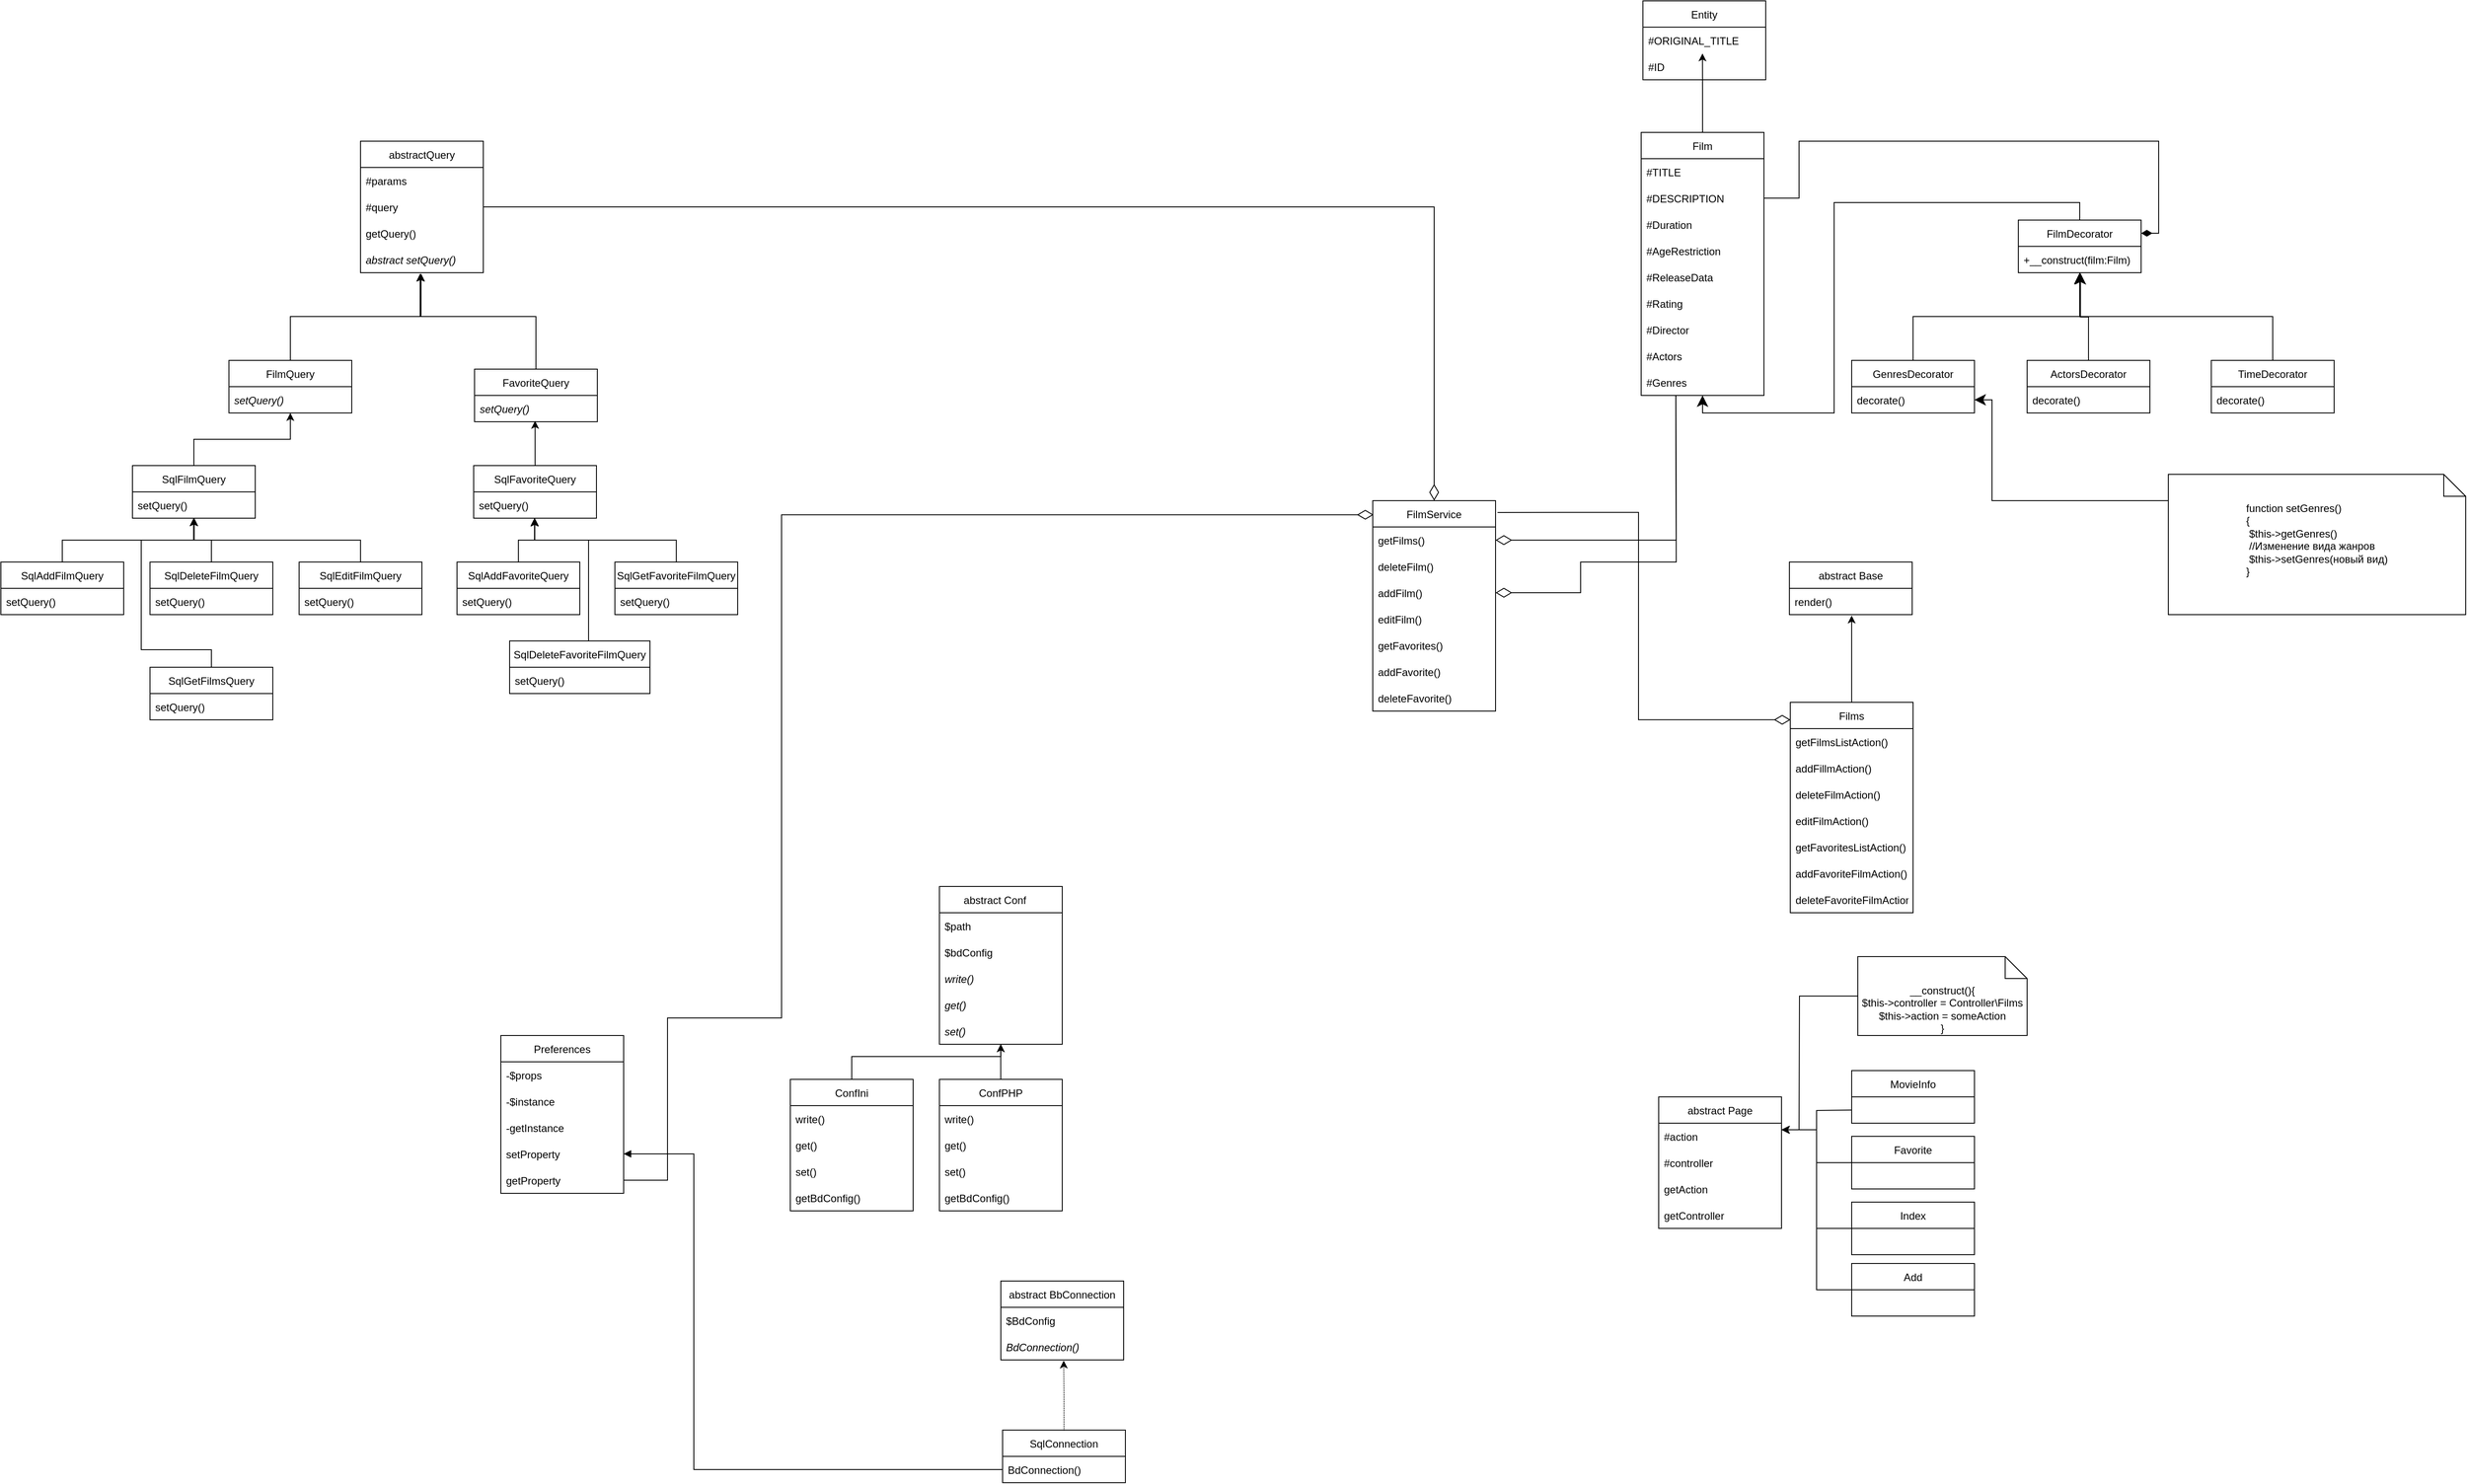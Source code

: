 <mxfile version="16.2.7" type="github">
  <diagram id="x-eCoYUIMHcj22K13xYS" name="Page-1">
    <mxGraphModel dx="3325" dy="2113" grid="1" gridSize="10" guides="1" tooltips="1" connect="1" arrows="1" fold="1" page="1" pageScale="1" pageWidth="827" pageHeight="1169" math="0" shadow="0">
      <root>
        <mxCell id="0" />
        <mxCell id="1" parent="0" />
        <mxCell id="dRqIgvYT9q5o6ogkmGFB-2" value="abstract Conf    " style="swimlane;fontStyle=0;childLayout=stackLayout;horizontal=1;startSize=30;horizontalStack=0;resizeParent=1;resizeParentMax=0;resizeLast=0;collapsible=1;marginBottom=0;" parent="1" vertex="1">
          <mxGeometry x="-220" y="30" width="140" height="180" as="geometry" />
        </mxCell>
        <mxCell id="dRqIgvYT9q5o6ogkmGFB-3" value="$path" style="text;strokeColor=none;fillColor=none;align=left;verticalAlign=middle;spacingLeft=4;spacingRight=4;overflow=hidden;points=[[0,0.5],[1,0.5]];portConstraint=eastwest;rotatable=0;" parent="dRqIgvYT9q5o6ogkmGFB-2" vertex="1">
          <mxGeometry y="30" width="140" height="30" as="geometry" />
        </mxCell>
        <mxCell id="dRqIgvYT9q5o6ogkmGFB-90" value="$bdConfig" style="text;strokeColor=none;fillColor=none;align=left;verticalAlign=middle;spacingLeft=4;spacingRight=4;overflow=hidden;points=[[0,0.5],[1,0.5]];portConstraint=eastwest;rotatable=0;" parent="dRqIgvYT9q5o6ogkmGFB-2" vertex="1">
          <mxGeometry y="60" width="140" height="30" as="geometry" />
        </mxCell>
        <mxCell id="dRqIgvYT9q5o6ogkmGFB-80" value="write()" style="text;strokeColor=none;fillColor=none;align=left;verticalAlign=middle;spacingLeft=4;spacingRight=4;overflow=hidden;points=[[0,0.5],[1,0.5]];portConstraint=eastwest;rotatable=0;fontStyle=2" parent="dRqIgvYT9q5o6ogkmGFB-2" vertex="1">
          <mxGeometry y="90" width="140" height="30" as="geometry" />
        </mxCell>
        <mxCell id="dRqIgvYT9q5o6ogkmGFB-4" value="get()" style="text;strokeColor=none;fillColor=none;align=left;verticalAlign=middle;spacingLeft=4;spacingRight=4;overflow=hidden;points=[[0,0.5],[1,0.5]];portConstraint=eastwest;rotatable=0;fontStyle=2" parent="dRqIgvYT9q5o6ogkmGFB-2" vertex="1">
          <mxGeometry y="120" width="140" height="30" as="geometry" />
        </mxCell>
        <mxCell id="dRqIgvYT9q5o6ogkmGFB-5" value="set()" style="text;strokeColor=none;fillColor=none;align=left;verticalAlign=middle;spacingLeft=4;spacingRight=4;overflow=hidden;points=[[0,0.5],[1,0.5]];portConstraint=eastwest;rotatable=0;fontStyle=2" parent="dRqIgvYT9q5o6ogkmGFB-2" vertex="1">
          <mxGeometry y="150" width="140" height="30" as="geometry" />
        </mxCell>
        <mxCell id="dRqIgvYT9q5o6ogkmGFB-16" style="edgeStyle=orthogonalEdgeStyle;rounded=0;orthogonalLoop=1;jettySize=auto;html=1;entryX=0.5;entryY=0.999;entryDx=0;entryDy=0;entryPerimeter=0;" parent="1" target="dRqIgvYT9q5o6ogkmGFB-5" edge="1">
          <mxGeometry relative="1" as="geometry">
            <mxPoint x="-320" y="253" as="sourcePoint" />
            <mxPoint x="-151.96" y="204" as="targetPoint" />
            <Array as="points">
              <mxPoint x="-320" y="224" />
              <mxPoint x="-150" y="224" />
            </Array>
          </mxGeometry>
        </mxCell>
        <mxCell id="dRqIgvYT9q5o6ogkmGFB-12" value="ConfIni" style="swimlane;fontStyle=0;childLayout=stackLayout;horizontal=1;startSize=30;horizontalStack=0;resizeParent=1;resizeParentMax=0;resizeLast=0;collapsible=1;marginBottom=0;" parent="1" vertex="1">
          <mxGeometry x="-390" y="250" width="140" height="150" as="geometry" />
        </mxCell>
        <mxCell id="dRqIgvYT9q5o6ogkmGFB-13" value="write()" style="text;strokeColor=none;fillColor=none;align=left;verticalAlign=middle;spacingLeft=4;spacingRight=4;overflow=hidden;points=[[0,0.5],[1,0.5]];portConstraint=eastwest;rotatable=0;" parent="dRqIgvYT9q5o6ogkmGFB-12" vertex="1">
          <mxGeometry y="30" width="140" height="30" as="geometry" />
        </mxCell>
        <mxCell id="dRqIgvYT9q5o6ogkmGFB-14" value="get() " style="text;strokeColor=none;fillColor=none;align=left;verticalAlign=middle;spacingLeft=4;spacingRight=4;overflow=hidden;points=[[0,0.5],[1,0.5]];portConstraint=eastwest;rotatable=0;" parent="dRqIgvYT9q5o6ogkmGFB-12" vertex="1">
          <mxGeometry y="60" width="140" height="30" as="geometry" />
        </mxCell>
        <mxCell id="dRqIgvYT9q5o6ogkmGFB-15" value="set()" style="text;strokeColor=none;fillColor=none;align=left;verticalAlign=middle;spacingLeft=4;spacingRight=4;overflow=hidden;points=[[0,0.5],[1,0.5]];portConstraint=eastwest;rotatable=0;" parent="dRqIgvYT9q5o6ogkmGFB-12" vertex="1">
          <mxGeometry y="90" width="140" height="30" as="geometry" />
        </mxCell>
        <mxCell id="dRqIgvYT9q5o6ogkmGFB-89" value="getBdConfig()" style="text;strokeColor=none;fillColor=none;align=left;verticalAlign=middle;spacingLeft=4;spacingRight=4;overflow=hidden;points=[[0,0.5],[1,0.5]];portConstraint=eastwest;rotatable=0;" parent="dRqIgvYT9q5o6ogkmGFB-12" vertex="1">
          <mxGeometry y="120" width="140" height="30" as="geometry" />
        </mxCell>
        <mxCell id="dRqIgvYT9q5o6ogkmGFB-70" style="edgeStyle=orthogonalEdgeStyle;rounded=0;orthogonalLoop=1;jettySize=auto;html=1;entryX=0.499;entryY=0.995;entryDx=0;entryDy=0;entryPerimeter=0;" parent="1" edge="1" target="dRqIgvYT9q5o6ogkmGFB-5">
          <mxGeometry relative="1" as="geometry">
            <mxPoint x="-152" y="250" as="sourcePoint" />
            <mxPoint x="-152.98" y="200.99" as="targetPoint" />
            <Array as="points">
              <mxPoint x="-150" y="250" />
            </Array>
          </mxGeometry>
        </mxCell>
        <mxCell id="dRqIgvYT9q5o6ogkmGFB-64" value="ConfPHP" style="swimlane;fontStyle=0;childLayout=stackLayout;horizontal=1;startSize=30;horizontalStack=0;resizeParent=1;resizeParentMax=0;resizeLast=0;collapsible=1;marginBottom=0;" parent="1" vertex="1">
          <mxGeometry x="-220" y="250" width="140" height="150" as="geometry" />
        </mxCell>
        <mxCell id="dRqIgvYT9q5o6ogkmGFB-65" value="write()" style="text;strokeColor=none;fillColor=none;align=left;verticalAlign=middle;spacingLeft=4;spacingRight=4;overflow=hidden;points=[[0,0.5],[1,0.5]];portConstraint=eastwest;rotatable=0;" parent="dRqIgvYT9q5o6ogkmGFB-64" vertex="1">
          <mxGeometry y="30" width="140" height="30" as="geometry" />
        </mxCell>
        <mxCell id="dRqIgvYT9q5o6ogkmGFB-66" value="get() " style="text;strokeColor=none;fillColor=none;align=left;verticalAlign=middle;spacingLeft=4;spacingRight=4;overflow=hidden;points=[[0,0.5],[1,0.5]];portConstraint=eastwest;rotatable=0;" parent="dRqIgvYT9q5o6ogkmGFB-64" vertex="1">
          <mxGeometry y="60" width="140" height="30" as="geometry" />
        </mxCell>
        <mxCell id="dRqIgvYT9q5o6ogkmGFB-67" value="set()" style="text;strokeColor=none;fillColor=none;align=left;verticalAlign=middle;spacingLeft=4;spacingRight=4;overflow=hidden;points=[[0,0.5],[1,0.5]];portConstraint=eastwest;rotatable=0;" parent="dRqIgvYT9q5o6ogkmGFB-64" vertex="1">
          <mxGeometry y="90" width="140" height="30" as="geometry" />
        </mxCell>
        <mxCell id="dRqIgvYT9q5o6ogkmGFB-88" value="getBdConfig()" style="text;strokeColor=none;fillColor=none;align=left;verticalAlign=middle;spacingLeft=4;spacingRight=4;overflow=hidden;points=[[0,0.5],[1,0.5]];portConstraint=eastwest;rotatable=0;" parent="dRqIgvYT9q5o6ogkmGFB-64" vertex="1">
          <mxGeometry y="120" width="140" height="30" as="geometry" />
        </mxCell>
        <mxCell id="dRqIgvYT9q5o6ogkmGFB-91" value="abstract BbConnection" style="swimlane;fontStyle=0;childLayout=stackLayout;horizontal=1;startSize=30;horizontalStack=0;resizeParent=1;resizeParentMax=0;resizeLast=0;collapsible=1;marginBottom=0;" parent="1" vertex="1">
          <mxGeometry x="-150" y="480" width="140" height="90" as="geometry" />
        </mxCell>
        <mxCell id="dRqIgvYT9q5o6ogkmGFB-92" value="$BdConfig" style="text;strokeColor=none;fillColor=none;align=left;verticalAlign=middle;spacingLeft=4;spacingRight=4;overflow=hidden;points=[[0,0.5],[1,0.5]];portConstraint=eastwest;rotatable=0;" parent="dRqIgvYT9q5o6ogkmGFB-91" vertex="1">
          <mxGeometry y="30" width="140" height="30" as="geometry" />
        </mxCell>
        <mxCell id="dRqIgvYT9q5o6ogkmGFB-93" value="BdConnection()" style="text;strokeColor=none;fillColor=none;align=left;verticalAlign=middle;spacingLeft=4;spacingRight=4;overflow=hidden;points=[[0,0.5],[1,0.5]];portConstraint=eastwest;rotatable=0;fontStyle=2" parent="dRqIgvYT9q5o6ogkmGFB-91" vertex="1">
          <mxGeometry y="60" width="140" height="30" as="geometry" />
        </mxCell>
        <mxCell id="dRqIgvYT9q5o6ogkmGFB-101" style="edgeStyle=orthogonalEdgeStyle;rounded=0;orthogonalLoop=1;jettySize=auto;html=1;entryX=0.512;entryY=1.024;entryDx=0;entryDy=0;entryPerimeter=0;dashed=1;dashPattern=1 1;" parent="1" source="dRqIgvYT9q5o6ogkmGFB-96" target="dRqIgvYT9q5o6ogkmGFB-93" edge="1">
          <mxGeometry relative="1" as="geometry" />
        </mxCell>
        <mxCell id="dRqIgvYT9q5o6ogkmGFB-96" value="SqlConnection" style="swimlane;fontStyle=0;childLayout=stackLayout;horizontal=1;startSize=30;horizontalStack=0;resizeParent=1;resizeParentMax=0;resizeLast=0;collapsible=1;marginBottom=0;" parent="1" vertex="1">
          <mxGeometry x="-148" y="650" width="140" height="60" as="geometry" />
        </mxCell>
        <mxCell id="dRqIgvYT9q5o6ogkmGFB-98" value="BdConnection()" style="text;strokeColor=none;fillColor=none;align=left;verticalAlign=middle;spacingLeft=4;spacingRight=4;overflow=hidden;points=[[0,0.5],[1,0.5]];portConstraint=eastwest;rotatable=0;fontStyle=0" parent="dRqIgvYT9q5o6ogkmGFB-96" vertex="1">
          <mxGeometry y="30" width="140" height="30" as="geometry" />
        </mxCell>
        <mxCell id="TvkVTVuoh55vLjsFHBJw-1" value="Preferences" style="swimlane;fontStyle=0;childLayout=stackLayout;horizontal=1;startSize=30;horizontalStack=0;resizeParent=1;resizeParentMax=0;resizeLast=0;collapsible=1;marginBottom=0;" parent="1" vertex="1">
          <mxGeometry x="-720" y="200" width="140" height="180" as="geometry" />
        </mxCell>
        <mxCell id="TvkVTVuoh55vLjsFHBJw-3" value="-$props" style="text;strokeColor=none;fillColor=none;align=left;verticalAlign=middle;spacingLeft=4;spacingRight=4;overflow=hidden;points=[[0,0.5],[1,0.5]];portConstraint=eastwest;rotatable=0;" parent="TvkVTVuoh55vLjsFHBJw-1" vertex="1">
          <mxGeometry y="30" width="140" height="30" as="geometry" />
        </mxCell>
        <mxCell id="TvkVTVuoh55vLjsFHBJw-2" value="-$instance" style="text;strokeColor=none;fillColor=none;align=left;verticalAlign=middle;spacingLeft=4;spacingRight=4;overflow=hidden;points=[[0,0.5],[1,0.5]];portConstraint=eastwest;rotatable=0;" parent="TvkVTVuoh55vLjsFHBJw-1" vertex="1">
          <mxGeometry y="60" width="140" height="30" as="geometry" />
        </mxCell>
        <mxCell id="TvkVTVuoh55vLjsFHBJw-4" value="-getInstance" style="text;strokeColor=none;fillColor=none;align=left;verticalAlign=middle;spacingLeft=4;spacingRight=4;overflow=hidden;points=[[0,0.5],[1,0.5]];portConstraint=eastwest;rotatable=0;" parent="TvkVTVuoh55vLjsFHBJw-1" vertex="1">
          <mxGeometry y="90" width="140" height="30" as="geometry" />
        </mxCell>
        <mxCell id="TvkVTVuoh55vLjsFHBJw-5" value="setProperty" style="text;strokeColor=none;fillColor=none;align=left;verticalAlign=middle;spacingLeft=4;spacingRight=4;overflow=hidden;points=[[0,0.5],[1,0.5]];portConstraint=eastwest;rotatable=0;" parent="TvkVTVuoh55vLjsFHBJw-1" vertex="1">
          <mxGeometry y="120" width="140" height="30" as="geometry" />
        </mxCell>
        <mxCell id="TvkVTVuoh55vLjsFHBJw-6" value="getProperty" style="text;strokeColor=none;fillColor=none;align=left;verticalAlign=middle;spacingLeft=4;spacingRight=4;overflow=hidden;points=[[0,0.5],[1,0.5]];portConstraint=eastwest;rotatable=0;" parent="TvkVTVuoh55vLjsFHBJw-1" vertex="1">
          <mxGeometry y="150" width="140" height="30" as="geometry" />
        </mxCell>
        <mxCell id="TvkVTVuoh55vLjsFHBJw-26" value="abstract Page" style="swimlane;fontStyle=0;childLayout=stackLayout;horizontal=1;startSize=30;horizontalStack=0;resizeParent=1;resizeParentMax=0;resizeLast=0;collapsible=1;marginBottom=0;html=0;" parent="1" vertex="1">
          <mxGeometry x="600" y="270" width="140" height="150" as="geometry" />
        </mxCell>
        <mxCell id="TvkVTVuoh55vLjsFHBJw-57" value="#action" style="text;strokeColor=none;fillColor=none;align=left;verticalAlign=middle;spacingLeft=4;spacingRight=4;overflow=hidden;points=[[0,0.5],[1,0.5]];portConstraint=eastwest;rotatable=0;html=0;" parent="TvkVTVuoh55vLjsFHBJw-26" vertex="1">
          <mxGeometry y="30" width="140" height="30" as="geometry" />
        </mxCell>
        <mxCell id="TvkVTVuoh55vLjsFHBJw-56" value="#controller" style="text;strokeColor=none;fillColor=none;align=left;verticalAlign=middle;spacingLeft=4;spacingRight=4;overflow=hidden;points=[[0,0.5],[1,0.5]];portConstraint=eastwest;rotatable=0;html=0;" parent="TvkVTVuoh55vLjsFHBJw-26" vertex="1">
          <mxGeometry y="60" width="140" height="30" as="geometry" />
        </mxCell>
        <mxCell id="TvkVTVuoh55vLjsFHBJw-33" value="getAction" style="text;strokeColor=none;fillColor=none;align=left;verticalAlign=middle;spacingLeft=4;spacingRight=4;overflow=hidden;points=[[0,0.5],[1,0.5]];portConstraint=eastwest;rotatable=0;html=0;" parent="TvkVTVuoh55vLjsFHBJw-26" vertex="1">
          <mxGeometry y="90" width="140" height="30" as="geometry" />
        </mxCell>
        <mxCell id="TvkVTVuoh55vLjsFHBJw-62" value="getController" style="text;strokeColor=none;fillColor=none;align=left;verticalAlign=middle;spacingLeft=4;spacingRight=4;overflow=hidden;points=[[0,0.5],[1,0.5]];portConstraint=eastwest;rotatable=0;html=0;" parent="TvkVTVuoh55vLjsFHBJw-26" vertex="1">
          <mxGeometry y="120" width="140" height="30" as="geometry" />
        </mxCell>
        <mxCell id="TvkVTVuoh55vLjsFHBJw-34" value="MovieInfo" style="swimlane;fontStyle=0;childLayout=stackLayout;horizontal=1;startSize=30;horizontalStack=0;resizeParent=1;resizeParentMax=0;resizeLast=0;collapsible=1;marginBottom=0;html=0;" parent="1" vertex="1">
          <mxGeometry x="820" y="240" width="140" height="60" as="geometry" />
        </mxCell>
        <mxCell id="TvkVTVuoh55vLjsFHBJw-59" style="edgeStyle=orthogonalEdgeStyle;rounded=0;orthogonalLoop=1;jettySize=auto;html=1;entryX=1.004;entryY=0.251;entryDx=0;entryDy=0;entryPerimeter=0;" parent="1" source="TvkVTVuoh55vLjsFHBJw-39" target="TvkVTVuoh55vLjsFHBJw-57" edge="1">
          <mxGeometry relative="1" as="geometry">
            <mxPoint x="740" y="345" as="targetPoint" />
          </mxGeometry>
        </mxCell>
        <mxCell id="TvkVTVuoh55vLjsFHBJw-39" value="Favorite" style="swimlane;fontStyle=0;childLayout=stackLayout;horizontal=1;startSize=30;horizontalStack=0;resizeParent=1;resizeParentMax=0;resizeLast=0;collapsible=1;marginBottom=0;html=0;" parent="1" vertex="1">
          <mxGeometry x="820" y="315" width="140" height="60" as="geometry" />
        </mxCell>
        <mxCell id="TvkVTVuoh55vLjsFHBJw-60" style="edgeStyle=orthogonalEdgeStyle;rounded=0;orthogonalLoop=1;jettySize=auto;html=1;entryX=1;entryY=0.25;entryDx=0;entryDy=0;" parent="1" source="TvkVTVuoh55vLjsFHBJw-43" target="TvkVTVuoh55vLjsFHBJw-26" edge="1">
          <mxGeometry relative="1" as="geometry" />
        </mxCell>
        <mxCell id="TvkVTVuoh55vLjsFHBJw-43" value="Index" style="swimlane;fontStyle=0;childLayout=stackLayout;horizontal=1;startSize=30;horizontalStack=0;resizeParent=1;resizeParentMax=0;resizeLast=0;collapsible=1;marginBottom=0;html=0;" parent="1" vertex="1">
          <mxGeometry x="820" y="390" width="140" height="60" as="geometry" />
        </mxCell>
        <mxCell id="TvkVTVuoh55vLjsFHBJw-61" style="edgeStyle=orthogonalEdgeStyle;rounded=0;orthogonalLoop=1;jettySize=auto;html=1;entryX=1;entryY=0.25;entryDx=0;entryDy=0;" parent="1" source="TvkVTVuoh55vLjsFHBJw-47" target="TvkVTVuoh55vLjsFHBJw-26" edge="1">
          <mxGeometry relative="1" as="geometry" />
        </mxCell>
        <mxCell id="TvkVTVuoh55vLjsFHBJw-47" value="Add" style="swimlane;fontStyle=0;childLayout=stackLayout;horizontal=1;startSize=30;horizontalStack=0;resizeParent=1;resizeParentMax=0;resizeLast=0;collapsible=1;marginBottom=0;html=0;" parent="1" vertex="1">
          <mxGeometry x="820" y="460" width="140" height="60" as="geometry" />
        </mxCell>
        <mxCell id="TvkVTVuoh55vLjsFHBJw-58" style="edgeStyle=orthogonalEdgeStyle;rounded=0;orthogonalLoop=1;jettySize=auto;html=1;entryX=1;entryY=0.25;entryDx=0;entryDy=0;" parent="1" target="TvkVTVuoh55vLjsFHBJw-26" edge="1">
          <mxGeometry relative="1" as="geometry">
            <mxPoint x="820" y="285" as="sourcePoint" />
          </mxGeometry>
        </mxCell>
        <mxCell id="TvkVTVuoh55vLjsFHBJw-69" style="edgeStyle=orthogonalEdgeStyle;rounded=0;orthogonalLoop=1;jettySize=auto;html=1;endArrow=none;endFill=0;startSize=6;endSize=6;strokeWidth=1;" parent="1" source="TvkVTVuoh55vLjsFHBJw-68" edge="1">
          <mxGeometry relative="1" as="geometry">
            <mxPoint x="760" y="307" as="targetPoint" />
          </mxGeometry>
        </mxCell>
        <mxCell id="TvkVTVuoh55vLjsFHBJw-68" value="&lt;span style=&quot;text-align: left&quot;&gt;__construct(){&lt;/span&gt;&lt;br style=&quot;padding: 0px ; margin: 0px ; text-align: left&quot;&gt;&lt;span style=&quot;text-align: left&quot;&gt;$this-&amp;gt;controller =&amp;nbsp;Controller\\Films&lt;/span&gt;&lt;br style=&quot;padding: 0px ; margin: 0px ; text-align: left&quot;&gt;&lt;span style=&quot;text-align: left&quot;&gt;$&lt;/span&gt;&lt;span style=&quot;text-align: left&quot;&gt;this-&amp;gt;&lt;/span&gt;&lt;span style=&quot;text-align: left&quot;&gt;action = someAction&lt;/span&gt;&lt;br style=&quot;padding: 0px ; margin: 0px ; text-align: left&quot;&gt;&lt;span style=&quot;text-align: left&quot;&gt;}&lt;/span&gt;" style="shape=note2;boundedLbl=1;whiteSpace=wrap;html=1;size=25;verticalAlign=top;align=center;" parent="1" vertex="1">
          <mxGeometry x="827" y="110" width="193" height="90" as="geometry" />
        </mxCell>
        <mxCell id="TvkVTVuoh55vLjsFHBJw-98" style="edgeStyle=orthogonalEdgeStyle;rounded=0;orthogonalLoop=1;jettySize=auto;html=1;entryX=0.507;entryY=1.033;entryDx=0;entryDy=0;entryPerimeter=0;endArrow=classic;endFill=1;startSize=6;endSize=6;strokeWidth=1;" parent="1" source="TvkVTVuoh55vLjsFHBJw-83" target="TvkVTVuoh55vLjsFHBJw-94" edge="1">
          <mxGeometry relative="1" as="geometry" />
        </mxCell>
        <mxCell id="TvkVTVuoh55vLjsFHBJw-83" value="Films" style="swimlane;fontStyle=0;childLayout=stackLayout;horizontal=1;startSize=30;horizontalStack=0;resizeParent=1;resizeParentMax=0;resizeLast=0;collapsible=1;marginBottom=0;html=0;" parent="1" vertex="1">
          <mxGeometry x="750" y="-180" width="140" height="240" as="geometry" />
        </mxCell>
        <mxCell id="TvkVTVuoh55vLjsFHBJw-84" value="getFilmsListAction()" style="text;strokeColor=none;fillColor=none;align=left;verticalAlign=middle;spacingLeft=4;spacingRight=4;overflow=hidden;points=[[0,0.5],[1,0.5]];portConstraint=eastwest;rotatable=0;html=0;" parent="TvkVTVuoh55vLjsFHBJw-83" vertex="1">
          <mxGeometry y="30" width="140" height="30" as="geometry" />
        </mxCell>
        <mxCell id="TvkVTVuoh55vLjsFHBJw-85" value="addFillmAction()" style="text;strokeColor=none;fillColor=none;align=left;verticalAlign=middle;spacingLeft=4;spacingRight=4;overflow=hidden;points=[[0,0.5],[1,0.5]];portConstraint=eastwest;rotatable=0;html=0;" parent="TvkVTVuoh55vLjsFHBJw-83" vertex="1">
          <mxGeometry y="60" width="140" height="30" as="geometry" />
        </mxCell>
        <mxCell id="TvkVTVuoh55vLjsFHBJw-91" value="deleteFilmAction()" style="text;strokeColor=none;fillColor=none;align=left;verticalAlign=middle;spacingLeft=4;spacingRight=4;overflow=hidden;points=[[0,0.5],[1,0.5]];portConstraint=eastwest;rotatable=0;html=0;" parent="TvkVTVuoh55vLjsFHBJw-83" vertex="1">
          <mxGeometry y="90" width="140" height="30" as="geometry" />
        </mxCell>
        <mxCell id="TvkVTVuoh55vLjsFHBJw-92" value="editFilmAction()" style="text;strokeColor=none;fillColor=none;align=left;verticalAlign=middle;spacingLeft=4;spacingRight=4;overflow=hidden;points=[[0,0.5],[1,0.5]];portConstraint=eastwest;rotatable=0;html=0;" parent="TvkVTVuoh55vLjsFHBJw-83" vertex="1">
          <mxGeometry y="120" width="140" height="30" as="geometry" />
        </mxCell>
        <mxCell id="TvkVTVuoh55vLjsFHBJw-89" value="getFavoritesListAction()" style="text;strokeColor=none;fillColor=none;align=left;verticalAlign=middle;spacingLeft=4;spacingRight=4;overflow=hidden;points=[[0,0.5],[1,0.5]];portConstraint=eastwest;rotatable=0;html=0;" parent="TvkVTVuoh55vLjsFHBJw-83" vertex="1">
          <mxGeometry y="150" width="140" height="30" as="geometry" />
        </mxCell>
        <mxCell id="TvkVTVuoh55vLjsFHBJw-88" value="addFavoriteFilmAction()" style="text;strokeColor=none;fillColor=none;align=left;verticalAlign=middle;spacingLeft=4;spacingRight=4;overflow=hidden;points=[[0,0.5],[1,0.5]];portConstraint=eastwest;rotatable=0;html=0;" parent="TvkVTVuoh55vLjsFHBJw-83" vertex="1">
          <mxGeometry y="180" width="140" height="30" as="geometry" />
        </mxCell>
        <mxCell id="TvkVTVuoh55vLjsFHBJw-90" value="deleteFavoriteFilmAction()" style="text;strokeColor=none;fillColor=none;align=left;verticalAlign=middle;spacingLeft=4;spacingRight=4;overflow=hidden;points=[[0,0.5],[1,0.5]];portConstraint=eastwest;rotatable=0;html=0;" parent="TvkVTVuoh55vLjsFHBJw-83" vertex="1">
          <mxGeometry y="210" width="140" height="30" as="geometry" />
        </mxCell>
        <mxCell id="TvkVTVuoh55vLjsFHBJw-93" value="abstract Base" style="swimlane;fontStyle=0;childLayout=stackLayout;horizontal=1;startSize=30;horizontalStack=0;resizeParent=1;resizeParentMax=0;resizeLast=0;collapsible=1;marginBottom=0;html=0;" parent="1" vertex="1">
          <mxGeometry x="749" y="-340" width="140" height="60" as="geometry" />
        </mxCell>
        <mxCell id="TvkVTVuoh55vLjsFHBJw-94" value="render()" style="text;strokeColor=none;fillColor=none;align=left;verticalAlign=middle;spacingLeft=4;spacingRight=4;overflow=hidden;points=[[0,0.5],[1,0.5]];portConstraint=eastwest;rotatable=0;html=0;" parent="TvkVTVuoh55vLjsFHBJw-93" vertex="1">
          <mxGeometry y="30" width="140" height="30" as="geometry" />
        </mxCell>
        <mxCell id="TvkVTVuoh55vLjsFHBJw-233" style="edgeStyle=orthogonalEdgeStyle;rounded=0;orthogonalLoop=1;jettySize=auto;html=1;entryX=0.002;entryY=0.083;entryDx=0;entryDy=0;entryPerimeter=0;startArrow=none;startFill=0;endArrow=diamondThin;endFill=0;startSize=6;endSize=16;strokeWidth=1;exitX=1.016;exitY=0.056;exitDx=0;exitDy=0;exitPerimeter=0;" parent="1" source="TvkVTVuoh55vLjsFHBJw-99" target="TvkVTVuoh55vLjsFHBJw-83" edge="1">
          <mxGeometry relative="1" as="geometry" />
        </mxCell>
        <mxCell id="TvkVTVuoh55vLjsFHBJw-99" value="FilmService" style="swimlane;fontStyle=0;childLayout=stackLayout;horizontal=1;startSize=30;horizontalStack=0;resizeParent=1;resizeParentMax=0;resizeLast=0;collapsible=1;marginBottom=0;html=0;" parent="1" vertex="1">
          <mxGeometry x="274" y="-410" width="140" height="240" as="geometry" />
        </mxCell>
        <mxCell id="TvkVTVuoh55vLjsFHBJw-100" value="getFilms()" style="text;strokeColor=none;fillColor=none;align=left;verticalAlign=middle;spacingLeft=4;spacingRight=4;overflow=hidden;points=[[0,0.5],[1,0.5]];portConstraint=eastwest;rotatable=0;html=0;" parent="TvkVTVuoh55vLjsFHBJw-99" vertex="1">
          <mxGeometry y="30" width="140" height="30" as="geometry" />
        </mxCell>
        <mxCell id="TvkVTVuoh55vLjsFHBJw-105" value="deleteFilm()" style="text;strokeColor=none;fillColor=none;align=left;verticalAlign=middle;spacingLeft=4;spacingRight=4;overflow=hidden;points=[[0,0.5],[1,0.5]];portConstraint=eastwest;rotatable=0;html=0;" parent="TvkVTVuoh55vLjsFHBJw-99" vertex="1">
          <mxGeometry y="60" width="140" height="30" as="geometry" />
        </mxCell>
        <mxCell id="TvkVTVuoh55vLjsFHBJw-101" value="addFilm()" style="text;strokeColor=none;fillColor=none;align=left;verticalAlign=middle;spacingLeft=4;spacingRight=4;overflow=hidden;points=[[0,0.5],[1,0.5]];portConstraint=eastwest;rotatable=0;html=0;" parent="TvkVTVuoh55vLjsFHBJw-99" vertex="1">
          <mxGeometry y="90" width="140" height="30" as="geometry" />
        </mxCell>
        <mxCell id="TvkVTVuoh55vLjsFHBJw-106" value="editFilm()" style="text;strokeColor=none;fillColor=none;align=left;verticalAlign=middle;spacingLeft=4;spacingRight=4;overflow=hidden;points=[[0,0.5],[1,0.5]];portConstraint=eastwest;rotatable=0;html=0;" parent="TvkVTVuoh55vLjsFHBJw-99" vertex="1">
          <mxGeometry y="120" width="140" height="30" as="geometry" />
        </mxCell>
        <mxCell id="TvkVTVuoh55vLjsFHBJw-102" value="getFavorites()" style="text;strokeColor=none;fillColor=none;align=left;verticalAlign=middle;spacingLeft=4;spacingRight=4;overflow=hidden;points=[[0,0.5],[1,0.5]];portConstraint=eastwest;rotatable=0;html=0;" parent="TvkVTVuoh55vLjsFHBJw-99" vertex="1">
          <mxGeometry y="150" width="140" height="30" as="geometry" />
        </mxCell>
        <mxCell id="TvkVTVuoh55vLjsFHBJw-103" value="addFavorite()" style="text;strokeColor=none;fillColor=none;align=left;verticalAlign=middle;spacingLeft=4;spacingRight=4;overflow=hidden;points=[[0,0.5],[1,0.5]];portConstraint=eastwest;rotatable=0;html=0;" parent="TvkVTVuoh55vLjsFHBJw-99" vertex="1">
          <mxGeometry y="180" width="140" height="30" as="geometry" />
        </mxCell>
        <mxCell id="TvkVTVuoh55vLjsFHBJw-104" value="deleteFavorite()" style="text;strokeColor=none;fillColor=none;align=left;verticalAlign=middle;spacingLeft=4;spacingRight=4;overflow=hidden;points=[[0,0.5],[1,0.5]];portConstraint=eastwest;rotatable=0;html=0;" parent="TvkVTVuoh55vLjsFHBJw-99" vertex="1">
          <mxGeometry y="210" width="140" height="30" as="geometry" />
        </mxCell>
        <mxCell id="TvkVTVuoh55vLjsFHBJw-231" style="edgeStyle=orthogonalEdgeStyle;rounded=0;orthogonalLoop=1;jettySize=auto;html=1;entryX=0.5;entryY=0;entryDx=0;entryDy=0;startArrow=none;startFill=0;endArrow=diamondThin;endFill=0;startSize=6;endSize=16;strokeWidth=1;" parent="1" source="TvkVTVuoh55vLjsFHBJw-114" target="TvkVTVuoh55vLjsFHBJw-99" edge="1">
          <mxGeometry relative="1" as="geometry" />
        </mxCell>
        <mxCell id="TvkVTVuoh55vLjsFHBJw-114" value="abstractQuery" style="swimlane;fontStyle=0;childLayout=stackLayout;horizontal=1;startSize=30;horizontalStack=0;resizeParent=1;resizeParentMax=0;resizeLast=0;collapsible=1;marginBottom=0;html=0;" parent="1" vertex="1">
          <mxGeometry x="-880" y="-820" width="140" height="150" as="geometry" />
        </mxCell>
        <mxCell id="TvkVTVuoh55vLjsFHBJw-118" value="#params" style="text;strokeColor=none;fillColor=none;align=left;verticalAlign=middle;spacingLeft=4;spacingRight=4;overflow=hidden;points=[[0,0.5],[1,0.5]];portConstraint=eastwest;rotatable=0;html=0;" parent="TvkVTVuoh55vLjsFHBJw-114" vertex="1">
          <mxGeometry y="30" width="140" height="30" as="geometry" />
        </mxCell>
        <mxCell id="TvkVTVuoh55vLjsFHBJw-127" value="#query" style="text;strokeColor=none;fillColor=none;align=left;verticalAlign=middle;spacingLeft=4;spacingRight=4;overflow=hidden;points=[[0,0.5],[1,0.5]];portConstraint=eastwest;rotatable=0;html=0;" parent="TvkVTVuoh55vLjsFHBJw-114" vertex="1">
          <mxGeometry y="60" width="140" height="30" as="geometry" />
        </mxCell>
        <mxCell id="TvkVTVuoh55vLjsFHBJw-126" value="getQuery()" style="text;strokeColor=none;fillColor=none;align=left;verticalAlign=middle;spacingLeft=4;spacingRight=4;overflow=hidden;points=[[0,0.5],[1,0.5]];portConstraint=eastwest;rotatable=0;html=0;fontStyle=0" parent="TvkVTVuoh55vLjsFHBJw-114" vertex="1">
          <mxGeometry y="90" width="140" height="30" as="geometry" />
        </mxCell>
        <mxCell id="TvkVTVuoh55vLjsFHBJw-117" value="abstract setQuery()" style="text;strokeColor=none;fillColor=none;align=left;verticalAlign=middle;spacingLeft=4;spacingRight=4;overflow=hidden;points=[[0,0.5],[1,0.5]];portConstraint=eastwest;rotatable=0;html=0;fontStyle=2" parent="TvkVTVuoh55vLjsFHBJw-114" vertex="1">
          <mxGeometry y="120" width="140" height="30" as="geometry" />
        </mxCell>
        <mxCell id="TvkVTVuoh55vLjsFHBJw-128" style="edgeStyle=orthogonalEdgeStyle;rounded=0;orthogonalLoop=1;jettySize=auto;html=1;exitX=0.5;exitY=0;exitDx=0;exitDy=0;entryX=0.493;entryY=1.033;entryDx=0;entryDy=0;entryPerimeter=0;endArrow=classic;endFill=1;startSize=6;endSize=6;strokeWidth=1;" parent="1" source="TvkVTVuoh55vLjsFHBJw-122" target="TvkVTVuoh55vLjsFHBJw-117" edge="1">
          <mxGeometry relative="1" as="geometry" />
        </mxCell>
        <mxCell id="TvkVTVuoh55vLjsFHBJw-122" value="FilmQuery" style="swimlane;fontStyle=0;childLayout=stackLayout;horizontal=1;startSize=30;horizontalStack=0;resizeParent=1;resizeParentMax=0;resizeLast=0;collapsible=1;marginBottom=0;html=0;" parent="1" vertex="1">
          <mxGeometry x="-1030" y="-570" width="140" height="60" as="geometry" />
        </mxCell>
        <mxCell id="TvkVTVuoh55vLjsFHBJw-123" value="setQuery()" style="text;strokeColor=none;fillColor=none;align=left;verticalAlign=middle;spacingLeft=4;spacingRight=4;overflow=hidden;points=[[0,0.5],[1,0.5]];portConstraint=eastwest;rotatable=0;html=0;fontStyle=2" parent="TvkVTVuoh55vLjsFHBJw-122" vertex="1">
          <mxGeometry y="30" width="140" height="30" as="geometry" />
        </mxCell>
        <mxCell id="TvkVTVuoh55vLjsFHBJw-143" style="edgeStyle=orthogonalEdgeStyle;rounded=0;orthogonalLoop=1;jettySize=auto;html=1;endArrow=block;endFill=1;startSize=6;endSize=6;strokeWidth=1;" parent="1" source="dRqIgvYT9q5o6ogkmGFB-98" target="TvkVTVuoh55vLjsFHBJw-5" edge="1">
          <mxGeometry relative="1" as="geometry">
            <Array as="points">
              <mxPoint x="-500" y="695" />
              <mxPoint x="-500" y="335" />
            </Array>
          </mxGeometry>
        </mxCell>
        <mxCell id="TvkVTVuoh55vLjsFHBJw-144" style="edgeStyle=orthogonalEdgeStyle;rounded=0;orthogonalLoop=1;jettySize=auto;html=1;entryX=0.007;entryY=0.067;entryDx=0;entryDy=0;endArrow=diamondThin;endFill=0;startSize=6;endSize=16;strokeWidth=1;entryPerimeter=0;" parent="1" source="TvkVTVuoh55vLjsFHBJw-6" target="TvkVTVuoh55vLjsFHBJw-99" edge="1">
          <mxGeometry relative="1" as="geometry">
            <mxPoint x="-240" y="-625" as="targetPoint" />
            <Array as="points">
              <mxPoint x="-530" y="365" />
              <mxPoint x="-530" y="180" />
              <mxPoint x="-400" y="180" />
              <mxPoint x="-400" y="-394" />
            </Array>
          </mxGeometry>
        </mxCell>
        <mxCell id="TvkVTVuoh55vLjsFHBJw-171" style="edgeStyle=orthogonalEdgeStyle;rounded=0;orthogonalLoop=1;jettySize=auto;html=1;endArrow=classic;endFill=1;startSize=6;endSize=6;strokeWidth=1;entryX=0.486;entryY=1.033;entryDx=0;entryDy=0;entryPerimeter=0;" parent="1" target="TvkVTVuoh55vLjsFHBJw-117" edge="1">
          <mxGeometry relative="1" as="geometry">
            <mxPoint x="-680" y="-560" as="sourcePoint" />
            <mxPoint x="-800" y="-660" as="targetPoint" />
            <Array as="points">
              <mxPoint x="-680" y="-620" />
              <mxPoint x="-812" y="-620" />
            </Array>
          </mxGeometry>
        </mxCell>
        <mxCell id="TvkVTVuoh55vLjsFHBJw-169" value="FavoriteQuery" style="swimlane;fontStyle=0;childLayout=stackLayout;horizontal=1;startSize=30;horizontalStack=0;resizeParent=1;resizeParentMax=0;resizeLast=0;collapsible=1;marginBottom=0;html=0;" parent="1" vertex="1">
          <mxGeometry x="-750" y="-560" width="140" height="60" as="geometry" />
        </mxCell>
        <mxCell id="TvkVTVuoh55vLjsFHBJw-170" value="setQuery()" style="text;strokeColor=none;fillColor=none;align=left;verticalAlign=middle;spacingLeft=4;spacingRight=4;overflow=hidden;points=[[0,0.5],[1,0.5]];portConstraint=eastwest;rotatable=0;html=0;fontStyle=2" parent="TvkVTVuoh55vLjsFHBJw-169" vertex="1">
          <mxGeometry y="30" width="140" height="30" as="geometry" />
        </mxCell>
        <mxCell id="TvkVTVuoh55vLjsFHBJw-180" style="edgeStyle=orthogonalEdgeStyle;rounded=0;orthogonalLoop=1;jettySize=auto;html=1;entryX=0.5;entryY=1;entryDx=0;entryDy=0;entryPerimeter=0;endArrow=classic;endFill=1;startSize=6;endSize=6;strokeWidth=1;" parent="1" source="TvkVTVuoh55vLjsFHBJw-172" target="TvkVTVuoh55vLjsFHBJw-123" edge="1">
          <mxGeometry relative="1" as="geometry" />
        </mxCell>
        <mxCell id="TvkVTVuoh55vLjsFHBJw-172" value="SqlFilmQuery" style="swimlane;fontStyle=0;childLayout=stackLayout;horizontal=1;startSize=30;horizontalStack=0;resizeParent=1;resizeParentMax=0;resizeLast=0;collapsible=1;marginBottom=0;html=0;" parent="1" vertex="1">
          <mxGeometry x="-1140" y="-450" width="140" height="60" as="geometry" />
        </mxCell>
        <mxCell id="TvkVTVuoh55vLjsFHBJw-196" value="setQuery()" style="text;strokeColor=none;fillColor=none;align=left;verticalAlign=middle;spacingLeft=4;spacingRight=4;overflow=hidden;points=[[0,0.5],[1,0.5]];portConstraint=eastwest;rotatable=0;html=0;" parent="TvkVTVuoh55vLjsFHBJw-172" vertex="1">
          <mxGeometry y="30" width="140" height="30" as="geometry" />
        </mxCell>
        <mxCell id="TvkVTVuoh55vLjsFHBJw-181" style="edgeStyle=orthogonalEdgeStyle;rounded=0;orthogonalLoop=1;jettySize=auto;html=1;entryX=0.493;entryY=0.967;entryDx=0;entryDy=0;entryPerimeter=0;endArrow=classic;endFill=1;startSize=6;endSize=6;strokeWidth=1;" parent="1" source="TvkVTVuoh55vLjsFHBJw-176" target="TvkVTVuoh55vLjsFHBJw-170" edge="1">
          <mxGeometry relative="1" as="geometry" />
        </mxCell>
        <mxCell id="TvkVTVuoh55vLjsFHBJw-176" value="SqlFavoriteQuery" style="swimlane;fontStyle=0;childLayout=stackLayout;horizontal=1;startSize=30;horizontalStack=0;resizeParent=1;resizeParentMax=0;resizeLast=0;collapsible=1;marginBottom=0;html=0;" parent="1" vertex="1">
          <mxGeometry x="-751" y="-450" width="140" height="60" as="geometry" />
        </mxCell>
        <mxCell id="TvkVTVuoh55vLjsFHBJw-197" value="setQuery()" style="text;strokeColor=none;fillColor=none;align=left;verticalAlign=middle;spacingLeft=4;spacingRight=4;overflow=hidden;points=[[0,0.5],[1,0.5]];portConstraint=eastwest;rotatable=0;html=0;" parent="TvkVTVuoh55vLjsFHBJw-176" vertex="1">
          <mxGeometry y="30" width="140" height="30" as="geometry" />
        </mxCell>
        <mxCell id="TvkVTVuoh55vLjsFHBJw-212" style="edgeStyle=orthogonalEdgeStyle;rounded=0;orthogonalLoop=1;jettySize=auto;html=1;entryX=0.503;entryY=0.997;entryDx=0;entryDy=0;entryPerimeter=0;startArrow=none;startFill=0;endArrow=classic;endFill=1;startSize=6;endSize=6;strokeWidth=1;" parent="1" source="TvkVTVuoh55vLjsFHBJw-205" target="TvkVTVuoh55vLjsFHBJw-196" edge="1">
          <mxGeometry relative="1" as="geometry" />
        </mxCell>
        <mxCell id="TvkVTVuoh55vLjsFHBJw-205" value="SqlAddFilmQuery" style="swimlane;fontStyle=0;childLayout=stackLayout;horizontal=1;startSize=30;horizontalStack=0;resizeParent=1;resizeParentMax=0;resizeLast=0;collapsible=1;marginBottom=0;html=0;" parent="1" vertex="1">
          <mxGeometry x="-1290" y="-340" width="140" height="60" as="geometry" />
        </mxCell>
        <mxCell id="TvkVTVuoh55vLjsFHBJw-206" value="setQuery()" style="text;strokeColor=none;fillColor=none;align=left;verticalAlign=middle;spacingLeft=4;spacingRight=4;overflow=hidden;points=[[0,0.5],[1,0.5]];portConstraint=eastwest;rotatable=0;html=0;" parent="TvkVTVuoh55vLjsFHBJw-205" vertex="1">
          <mxGeometry y="30" width="140" height="30" as="geometry" />
        </mxCell>
        <mxCell id="TvkVTVuoh55vLjsFHBJw-213" style="edgeStyle=orthogonalEdgeStyle;rounded=0;orthogonalLoop=1;jettySize=auto;html=1;entryX=0.5;entryY=0.997;entryDx=0;entryDy=0;entryPerimeter=0;startArrow=none;startFill=0;endArrow=classic;endFill=1;startSize=6;endSize=6;strokeWidth=1;" parent="1" source="TvkVTVuoh55vLjsFHBJw-207" target="TvkVTVuoh55vLjsFHBJw-196" edge="1">
          <mxGeometry relative="1" as="geometry" />
        </mxCell>
        <mxCell id="TvkVTVuoh55vLjsFHBJw-207" value="SqlDeleteFilmQuery" style="swimlane;fontStyle=0;childLayout=stackLayout;horizontal=1;startSize=30;horizontalStack=0;resizeParent=1;resizeParentMax=0;resizeLast=0;collapsible=1;marginBottom=0;html=0;" parent="1" vertex="1">
          <mxGeometry x="-1120" y="-340" width="140" height="60" as="geometry" />
        </mxCell>
        <mxCell id="TvkVTVuoh55vLjsFHBJw-208" value="setQuery()" style="text;strokeColor=none;fillColor=none;align=left;verticalAlign=middle;spacingLeft=4;spacingRight=4;overflow=hidden;points=[[0,0.5],[1,0.5]];portConstraint=eastwest;rotatable=0;html=0;" parent="TvkVTVuoh55vLjsFHBJw-207" vertex="1">
          <mxGeometry y="30" width="140" height="30" as="geometry" />
        </mxCell>
        <mxCell id="TvkVTVuoh55vLjsFHBJw-214" style="edgeStyle=orthogonalEdgeStyle;rounded=0;orthogonalLoop=1;jettySize=auto;html=1;entryX=0.498;entryY=0.997;entryDx=0;entryDy=0;entryPerimeter=0;startArrow=none;startFill=0;endArrow=classic;endFill=1;startSize=6;endSize=6;strokeWidth=1;" parent="1" source="TvkVTVuoh55vLjsFHBJw-209" target="TvkVTVuoh55vLjsFHBJw-196" edge="1">
          <mxGeometry relative="1" as="geometry" />
        </mxCell>
        <mxCell id="TvkVTVuoh55vLjsFHBJw-209" value="SqlEditFilmQuery" style="swimlane;fontStyle=0;childLayout=stackLayout;horizontal=1;startSize=30;horizontalStack=0;resizeParent=1;resizeParentMax=0;resizeLast=0;collapsible=1;marginBottom=0;html=0;" parent="1" vertex="1">
          <mxGeometry x="-950" y="-340" width="140" height="60" as="geometry" />
        </mxCell>
        <mxCell id="TvkVTVuoh55vLjsFHBJw-210" value="setQuery()" style="text;strokeColor=none;fillColor=none;align=left;verticalAlign=middle;spacingLeft=4;spacingRight=4;overflow=hidden;points=[[0,0.5],[1,0.5]];portConstraint=eastwest;rotatable=0;html=0;" parent="TvkVTVuoh55vLjsFHBJw-209" vertex="1">
          <mxGeometry y="30" width="140" height="30" as="geometry" />
        </mxCell>
        <mxCell id="TvkVTVuoh55vLjsFHBJw-221" style="edgeStyle=orthogonalEdgeStyle;rounded=0;orthogonalLoop=1;jettySize=auto;html=1;startArrow=none;startFill=0;endArrow=classic;endFill=1;startSize=6;endSize=6;strokeWidth=1;entryX=0.498;entryY=0.998;entryDx=0;entryDy=0;entryPerimeter=0;" parent="1" source="TvkVTVuoh55vLjsFHBJw-215" target="TvkVTVuoh55vLjsFHBJw-197" edge="1">
          <mxGeometry relative="1" as="geometry">
            <mxPoint x="-682" y="-390" as="targetPoint" />
          </mxGeometry>
        </mxCell>
        <mxCell id="TvkVTVuoh55vLjsFHBJw-215" value="SqlAddFavoriteQuery" style="swimlane;fontStyle=0;childLayout=stackLayout;horizontal=1;startSize=30;horizontalStack=0;resizeParent=1;resizeParentMax=0;resizeLast=0;collapsible=1;marginBottom=0;html=0;" parent="1" vertex="1">
          <mxGeometry x="-770" y="-340" width="140" height="60" as="geometry" />
        </mxCell>
        <mxCell id="TvkVTVuoh55vLjsFHBJw-216" value="setQuery()" style="text;strokeColor=none;fillColor=none;align=left;verticalAlign=middle;spacingLeft=4;spacingRight=4;overflow=hidden;points=[[0,0.5],[1,0.5]];portConstraint=eastwest;rotatable=0;html=0;" parent="TvkVTVuoh55vLjsFHBJw-215" vertex="1">
          <mxGeometry y="30" width="140" height="30" as="geometry" />
        </mxCell>
        <mxCell id="TvkVTVuoh55vLjsFHBJw-222" style="edgeStyle=orthogonalEdgeStyle;rounded=0;orthogonalLoop=1;jettySize=auto;html=1;entryX=0.496;entryY=0.989;entryDx=0;entryDy=0;entryPerimeter=0;startArrow=none;startFill=0;endArrow=classic;endFill=1;startSize=6;endSize=6;strokeWidth=1;" parent="1" source="TvkVTVuoh55vLjsFHBJw-217" target="TvkVTVuoh55vLjsFHBJw-197" edge="1">
          <mxGeometry relative="1" as="geometry" />
        </mxCell>
        <mxCell id="TvkVTVuoh55vLjsFHBJw-217" value="SqlGetFavoriteFilmQuery" style="swimlane;fontStyle=0;childLayout=stackLayout;horizontal=1;startSize=30;horizontalStack=0;resizeParent=1;resizeParentMax=0;resizeLast=0;collapsible=1;marginBottom=0;html=0;" parent="1" vertex="1">
          <mxGeometry x="-590" y="-340" width="140" height="60" as="geometry" />
        </mxCell>
        <mxCell id="TvkVTVuoh55vLjsFHBJw-218" value="setQuery()" style="text;strokeColor=none;fillColor=none;align=left;verticalAlign=middle;spacingLeft=4;spacingRight=4;overflow=hidden;points=[[0,0.5],[1,0.5]];portConstraint=eastwest;rotatable=0;html=0;" parent="TvkVTVuoh55vLjsFHBJw-217" vertex="1">
          <mxGeometry y="30" width="140" height="30" as="geometry" />
        </mxCell>
        <mxCell id="TvkVTVuoh55vLjsFHBJw-226" style="edgeStyle=orthogonalEdgeStyle;rounded=0;orthogonalLoop=1;jettySize=auto;html=1;entryX=0.496;entryY=1.017;entryDx=0;entryDy=0;entryPerimeter=0;startArrow=none;startFill=0;endArrow=classic;endFill=1;startSize=6;endSize=6;strokeWidth=1;" parent="1" source="TvkVTVuoh55vLjsFHBJw-224" target="TvkVTVuoh55vLjsFHBJw-197" edge="1">
          <mxGeometry relative="1" as="geometry">
            <Array as="points">
              <mxPoint x="-620" y="-365" />
              <mxPoint x="-682" y="-365" />
            </Array>
          </mxGeometry>
        </mxCell>
        <mxCell id="TvkVTVuoh55vLjsFHBJw-224" value="SqlDeleteFavoriteFilmQuery" style="swimlane;fontStyle=0;childLayout=stackLayout;horizontal=1;startSize=30;horizontalStack=0;resizeParent=1;resizeParentMax=0;resizeLast=0;collapsible=1;marginBottom=0;html=0;" parent="1" vertex="1">
          <mxGeometry x="-710" y="-250" width="160" height="60" as="geometry" />
        </mxCell>
        <mxCell id="TvkVTVuoh55vLjsFHBJw-225" value="setQuery()" style="text;strokeColor=none;fillColor=none;align=left;verticalAlign=middle;spacingLeft=4;spacingRight=4;overflow=hidden;points=[[0,0.5],[1,0.5]];portConstraint=eastwest;rotatable=0;html=0;" parent="TvkVTVuoh55vLjsFHBJw-224" vertex="1">
          <mxGeometry y="30" width="160" height="30" as="geometry" />
        </mxCell>
        <mxCell id="TvkVTVuoh55vLjsFHBJw-230" style="edgeStyle=orthogonalEdgeStyle;rounded=0;orthogonalLoop=1;jettySize=auto;html=1;startArrow=none;startFill=0;endArrow=classic;endFill=1;startSize=6;endSize=6;strokeWidth=1;" parent="1" source="TvkVTVuoh55vLjsFHBJw-227" edge="1">
          <mxGeometry relative="1" as="geometry">
            <mxPoint x="-1070" y="-390" as="targetPoint" />
            <Array as="points">
              <mxPoint x="-1050" y="-240" />
              <mxPoint x="-1130" y="-240" />
              <mxPoint x="-1130" y="-365" />
              <mxPoint x="-1070" y="-365" />
            </Array>
          </mxGeometry>
        </mxCell>
        <mxCell id="TvkVTVuoh55vLjsFHBJw-227" value="SqlGetFilmsQuery" style="swimlane;fontStyle=0;childLayout=stackLayout;horizontal=1;startSize=30;horizontalStack=0;resizeParent=1;resizeParentMax=0;resizeLast=0;collapsible=1;marginBottom=0;html=0;" parent="1" vertex="1">
          <mxGeometry x="-1120" y="-220" width="140" height="60" as="geometry" />
        </mxCell>
        <mxCell id="TvkVTVuoh55vLjsFHBJw-228" value="setQuery()" style="text;strokeColor=none;fillColor=none;align=left;verticalAlign=middle;spacingLeft=4;spacingRight=4;overflow=hidden;points=[[0,0.5],[1,0.5]];portConstraint=eastwest;rotatable=0;html=0;" parent="TvkVTVuoh55vLjsFHBJw-227" vertex="1">
          <mxGeometry y="30" width="140" height="30" as="geometry" />
        </mxCell>
        <mxCell id="sidRIsyBvT5qGYMkEm3a-1" value="Entity" style="swimlane;fontStyle=0;childLayout=stackLayout;horizontal=1;startSize=30;horizontalStack=0;resizeParent=1;resizeParentMax=0;resizeLast=0;collapsible=1;marginBottom=0;" vertex="1" parent="1">
          <mxGeometry x="582" y="-980" width="140" height="90" as="geometry" />
        </mxCell>
        <mxCell id="sidRIsyBvT5qGYMkEm3a-11" value="#ORIGINAL_TITLE" style="text;strokeColor=none;fillColor=none;align=left;verticalAlign=middle;spacingLeft=4;spacingRight=4;overflow=hidden;points=[[0,0.5],[1,0.5]];portConstraint=eastwest;rotatable=0;" vertex="1" parent="sidRIsyBvT5qGYMkEm3a-1">
          <mxGeometry y="30" width="140" height="30" as="geometry" />
        </mxCell>
        <mxCell id="sidRIsyBvT5qGYMkEm3a-10" value="#ID" style="text;strokeColor=none;fillColor=none;align=left;verticalAlign=middle;spacingLeft=4;spacingRight=4;overflow=hidden;points=[[0,0.5],[1,0.5]];portConstraint=eastwest;rotatable=0;" vertex="1" parent="sidRIsyBvT5qGYMkEm3a-1">
          <mxGeometry y="60" width="140" height="30" as="geometry" />
        </mxCell>
        <mxCell id="sidRIsyBvT5qGYMkEm3a-19" style="edgeStyle=orthogonalEdgeStyle;rounded=0;orthogonalLoop=1;jettySize=auto;html=1;entryX=0.485;entryY=0.998;entryDx=0;entryDy=0;entryPerimeter=0;startArrow=none;" edge="1" parent="1" source="sidRIsyBvT5qGYMkEm3a-22" target="sidRIsyBvT5qGYMkEm3a-11">
          <mxGeometry relative="1" as="geometry">
            <mxPoint x="668.059" y="-710" as="sourcePoint" />
          </mxGeometry>
        </mxCell>
        <mxCell id="sidRIsyBvT5qGYMkEm3a-20" style="edgeStyle=orthogonalEdgeStyle;rounded=0;orthogonalLoop=1;jettySize=auto;html=1;entryX=1;entryY=0.5;entryDx=0;entryDy=0;endArrow=diamondThin;endFill=0;endSize=16;exitX=0.282;exitY=1;exitDx=0;exitDy=0;exitPerimeter=0;" edge="1" parent="1" source="sidRIsyBvT5qGYMkEm3a-31" target="TvkVTVuoh55vLjsFHBJw-100">
          <mxGeometry relative="1" as="geometry">
            <mxPoint x="668.059" y="-410" as="sourcePoint" />
            <Array as="points">
              <mxPoint x="620" y="-527" />
              <mxPoint x="620" y="-527" />
              <mxPoint x="620" y="-365" />
            </Array>
          </mxGeometry>
        </mxCell>
        <mxCell id="sidRIsyBvT5qGYMkEm3a-21" style="edgeStyle=orthogonalEdgeStyle;rounded=0;orthogonalLoop=1;jettySize=auto;html=1;entryX=1;entryY=0.5;entryDx=0;entryDy=0;endArrow=diamondThin;endFill=0;endSize=16;exitX=0.283;exitY=1;exitDx=0;exitDy=0;exitPerimeter=0;" edge="1" parent="1" source="sidRIsyBvT5qGYMkEm3a-31" target="TvkVTVuoh55vLjsFHBJw-101">
          <mxGeometry relative="1" as="geometry">
            <mxPoint x="668.059" y="-410" as="sourcePoint" />
            <Array as="points">
              <mxPoint x="620" y="-526" />
              <mxPoint x="620" y="-526" />
              <mxPoint x="620" y="-340" />
              <mxPoint x="511" y="-340" />
              <mxPoint x="511" y="-305" />
            </Array>
          </mxGeometry>
        </mxCell>
        <mxCell id="sidRIsyBvT5qGYMkEm3a-41" style="edgeStyle=orthogonalEdgeStyle;rounded=0;orthogonalLoop=1;jettySize=auto;html=1;entryX=0.5;entryY=1;entryDx=0;entryDy=0;endArrow=classic;endFill=1;endSize=10;exitX=0.5;exitY=0;exitDx=0;exitDy=0;" edge="1" parent="1" source="sidRIsyBvT5qGYMkEm3a-36" target="sidRIsyBvT5qGYMkEm3a-22">
          <mxGeometry relative="1" as="geometry">
            <Array as="points">
              <mxPoint x="1080" y="-750" />
              <mxPoint x="800" y="-750" />
              <mxPoint x="800" y="-510" />
              <mxPoint x="650" y="-510" />
            </Array>
          </mxGeometry>
        </mxCell>
        <mxCell id="sidRIsyBvT5qGYMkEm3a-36" value="FilmDecorator" style="swimlane;fontStyle=0;childLayout=stackLayout;horizontal=1;startSize=30;horizontalStack=0;resizeParent=1;resizeParentMax=0;resizeLast=0;collapsible=1;marginBottom=0;" vertex="1" parent="1">
          <mxGeometry x="1010" y="-730" width="140" height="60" as="geometry" />
        </mxCell>
        <mxCell id="sidRIsyBvT5qGYMkEm3a-37" value="+__construct(film:Film)" style="text;strokeColor=none;fillColor=none;align=left;verticalAlign=middle;spacingLeft=4;spacingRight=4;overflow=hidden;points=[[0,0.5],[1,0.5]];portConstraint=eastwest;rotatable=0;" vertex="1" parent="sidRIsyBvT5qGYMkEm3a-36">
          <mxGeometry y="30" width="140" height="30" as="geometry" />
        </mxCell>
        <mxCell id="sidRIsyBvT5qGYMkEm3a-22" value="Film" style="swimlane;fontStyle=0;childLayout=stackLayout;horizontal=1;startSize=30;horizontalStack=0;resizeParent=1;resizeParentMax=0;resizeLast=0;collapsible=1;marginBottom=0;" vertex="1" parent="1">
          <mxGeometry x="580" y="-830" width="140" height="300" as="geometry" />
        </mxCell>
        <mxCell id="sidRIsyBvT5qGYMkEm3a-23" value="#TITLE" style="text;strokeColor=none;fillColor=none;align=left;verticalAlign=middle;spacingLeft=4;spacingRight=4;overflow=hidden;points=[[0,0.5],[1,0.5]];portConstraint=eastwest;rotatable=0;" vertex="1" parent="sidRIsyBvT5qGYMkEm3a-22">
          <mxGeometry y="30" width="140" height="30" as="geometry" />
        </mxCell>
        <mxCell id="sidRIsyBvT5qGYMkEm3a-24" value="#DESCRIPTION" style="text;strokeColor=none;fillColor=none;align=left;verticalAlign=middle;spacingLeft=4;spacingRight=4;overflow=hidden;points=[[0,0.5],[1,0.5]];portConstraint=eastwest;rotatable=0;" vertex="1" parent="sidRIsyBvT5qGYMkEm3a-22">
          <mxGeometry y="60" width="140" height="30" as="geometry" />
        </mxCell>
        <mxCell id="sidRIsyBvT5qGYMkEm3a-25" value="#Duration" style="text;strokeColor=none;fillColor=none;align=left;verticalAlign=middle;spacingLeft=4;spacingRight=4;overflow=hidden;points=[[0,0.5],[1,0.5]];portConstraint=eastwest;rotatable=0;" vertex="1" parent="sidRIsyBvT5qGYMkEm3a-22">
          <mxGeometry y="90" width="140" height="30" as="geometry" />
        </mxCell>
        <mxCell id="sidRIsyBvT5qGYMkEm3a-26" value="#AgeRestriction" style="text;strokeColor=none;fillColor=none;align=left;verticalAlign=middle;spacingLeft=4;spacingRight=4;overflow=hidden;points=[[0,0.5],[1,0.5]];portConstraint=eastwest;rotatable=0;" vertex="1" parent="sidRIsyBvT5qGYMkEm3a-22">
          <mxGeometry y="120" width="140" height="30" as="geometry" />
        </mxCell>
        <mxCell id="sidRIsyBvT5qGYMkEm3a-27" value="#ReleaseData" style="text;strokeColor=none;fillColor=none;align=left;verticalAlign=middle;spacingLeft=4;spacingRight=4;overflow=hidden;points=[[0,0.5],[1,0.5]];portConstraint=eastwest;rotatable=0;" vertex="1" parent="sidRIsyBvT5qGYMkEm3a-22">
          <mxGeometry y="150" width="140" height="30" as="geometry" />
        </mxCell>
        <mxCell id="sidRIsyBvT5qGYMkEm3a-28" value="#Rating" style="text;strokeColor=none;fillColor=none;align=left;verticalAlign=middle;spacingLeft=4;spacingRight=4;overflow=hidden;points=[[0,0.5],[1,0.5]];portConstraint=eastwest;rotatable=0;" vertex="1" parent="sidRIsyBvT5qGYMkEm3a-22">
          <mxGeometry y="180" width="140" height="30" as="geometry" />
        </mxCell>
        <mxCell id="sidRIsyBvT5qGYMkEm3a-29" value="#Director" style="text;strokeColor=none;fillColor=none;align=left;verticalAlign=middle;spacingLeft=4;spacingRight=4;overflow=hidden;points=[[0,0.5],[1,0.5]];portConstraint=eastwest;rotatable=0;" vertex="1" parent="sidRIsyBvT5qGYMkEm3a-22">
          <mxGeometry y="210" width="140" height="30" as="geometry" />
        </mxCell>
        <mxCell id="sidRIsyBvT5qGYMkEm3a-30" value="#Actors" style="text;strokeColor=none;fillColor=none;align=left;verticalAlign=middle;spacingLeft=4;spacingRight=4;overflow=hidden;points=[[0,0.5],[1,0.5]];portConstraint=eastwest;rotatable=0;" vertex="1" parent="sidRIsyBvT5qGYMkEm3a-22">
          <mxGeometry y="240" width="140" height="30" as="geometry" />
        </mxCell>
        <mxCell id="sidRIsyBvT5qGYMkEm3a-31" value="#Genres" style="text;strokeColor=none;fillColor=none;align=left;verticalAlign=middle;spacingLeft=4;spacingRight=4;overflow=hidden;points=[[0,0.5],[1,0.5]];portConstraint=eastwest;rotatable=0;" vertex="1" parent="sidRIsyBvT5qGYMkEm3a-22">
          <mxGeometry y="270" width="140" height="30" as="geometry" />
        </mxCell>
        <mxCell id="sidRIsyBvT5qGYMkEm3a-54" style="edgeStyle=orthogonalEdgeStyle;rounded=0;orthogonalLoop=1;jettySize=auto;html=1;entryX=0.506;entryY=1.018;entryDx=0;entryDy=0;entryPerimeter=0;endArrow=classic;endFill=1;endSize=10;" edge="1" parent="1" source="sidRIsyBvT5qGYMkEm3a-42" target="sidRIsyBvT5qGYMkEm3a-37">
          <mxGeometry relative="1" as="geometry" />
        </mxCell>
        <mxCell id="sidRIsyBvT5qGYMkEm3a-42" value="GenresDecorator" style="swimlane;fontStyle=0;childLayout=stackLayout;horizontal=1;startSize=30;horizontalStack=0;resizeParent=1;resizeParentMax=0;resizeLast=0;collapsible=1;marginBottom=0;" vertex="1" parent="1">
          <mxGeometry x="820" y="-570" width="140" height="60" as="geometry" />
        </mxCell>
        <mxCell id="sidRIsyBvT5qGYMkEm3a-43" value="decorate()" style="text;strokeColor=none;fillColor=none;align=left;verticalAlign=middle;spacingLeft=4;spacingRight=4;overflow=hidden;points=[[0,0.5],[1,0.5]];portConstraint=eastwest;rotatable=0;" vertex="1" parent="sidRIsyBvT5qGYMkEm3a-42">
          <mxGeometry y="30" width="140" height="30" as="geometry" />
        </mxCell>
        <mxCell id="sidRIsyBvT5qGYMkEm3a-55" style="edgeStyle=orthogonalEdgeStyle;rounded=0;orthogonalLoop=1;jettySize=auto;html=1;endArrow=classic;endFill=1;endSize=10;" edge="1" parent="1" source="sidRIsyBvT5qGYMkEm3a-46">
          <mxGeometry relative="1" as="geometry">
            <mxPoint x="1080" y="-670" as="targetPoint" />
          </mxGeometry>
        </mxCell>
        <mxCell id="sidRIsyBvT5qGYMkEm3a-46" value="ActorsDecorator" style="swimlane;fontStyle=0;childLayout=stackLayout;horizontal=1;startSize=30;horizontalStack=0;resizeParent=1;resizeParentMax=0;resizeLast=0;collapsible=1;marginBottom=0;" vertex="1" parent="1">
          <mxGeometry x="1020" y="-570" width="140" height="60" as="geometry" />
        </mxCell>
        <mxCell id="sidRIsyBvT5qGYMkEm3a-47" value="decorate()" style="text;strokeColor=none;fillColor=none;align=left;verticalAlign=middle;spacingLeft=4;spacingRight=4;overflow=hidden;points=[[0,0.5],[1,0.5]];portConstraint=eastwest;rotatable=0;" vertex="1" parent="sidRIsyBvT5qGYMkEm3a-46">
          <mxGeometry y="30" width="140" height="30" as="geometry" />
        </mxCell>
        <mxCell id="sidRIsyBvT5qGYMkEm3a-56" style="edgeStyle=orthogonalEdgeStyle;rounded=0;orthogonalLoop=1;jettySize=auto;html=1;entryX=0.5;entryY=1;entryDx=0;entryDy=0;entryPerimeter=0;endArrow=classic;endFill=1;endSize=10;" edge="1" parent="1" source="sidRIsyBvT5qGYMkEm3a-50" target="sidRIsyBvT5qGYMkEm3a-37">
          <mxGeometry relative="1" as="geometry" />
        </mxCell>
        <mxCell id="sidRIsyBvT5qGYMkEm3a-50" value="TimeDecorator" style="swimlane;fontStyle=0;childLayout=stackLayout;horizontal=1;startSize=30;horizontalStack=0;resizeParent=1;resizeParentMax=0;resizeLast=0;collapsible=1;marginBottom=0;" vertex="1" parent="1">
          <mxGeometry x="1230" y="-570" width="140" height="60" as="geometry" />
        </mxCell>
        <mxCell id="sidRIsyBvT5qGYMkEm3a-51" value="decorate()" style="text;strokeColor=none;fillColor=none;align=left;verticalAlign=middle;spacingLeft=4;spacingRight=4;overflow=hidden;points=[[0,0.5],[1,0.5]];portConstraint=eastwest;rotatable=0;" vertex="1" parent="sidRIsyBvT5qGYMkEm3a-50">
          <mxGeometry y="30" width="140" height="30" as="geometry" />
        </mxCell>
        <mxCell id="sidRIsyBvT5qGYMkEm3a-58" style="edgeStyle=orthogonalEdgeStyle;rounded=0;orthogonalLoop=1;jettySize=auto;html=1;endArrow=classic;endFill=1;endSize=10;" edge="1" parent="1" source="sidRIsyBvT5qGYMkEm3a-57" target="sidRIsyBvT5qGYMkEm3a-43">
          <mxGeometry relative="1" as="geometry">
            <Array as="points">
              <mxPoint x="980" y="-410" />
              <mxPoint x="980" y="-525" />
            </Array>
          </mxGeometry>
        </mxCell>
        <mxCell id="sidRIsyBvT5qGYMkEm3a-57" value="&lt;div style=&quot;text-align: left&quot;&gt;&lt;span&gt;function setGenres()&lt;/span&gt;&lt;/div&gt;&lt;div style=&quot;text-align: left&quot;&gt;&lt;span&gt;{&lt;/span&gt;&lt;/div&gt;&lt;div style=&quot;text-align: left&quot;&gt;&lt;span&gt;&lt;span style=&quot;white-space: pre&quot;&gt;	&lt;/span&gt;$this-&amp;gt;getGenres()&lt;br&gt;&lt;/span&gt;&lt;/div&gt;&lt;div style=&quot;text-align: left&quot;&gt;&lt;span style=&quot;white-space: pre&quot;&gt;	&lt;/span&gt;//Изменение вида жанров&lt;br&gt;&lt;/div&gt;&lt;div style=&quot;text-align: left&quot;&gt;&lt;span style=&quot;white-space: pre&quot;&gt;	&lt;/span&gt;$this-&amp;gt;setGenres(новый вид)&lt;/div&gt;&lt;div style=&quot;text-align: left&quot;&gt;&lt;span&gt;}&lt;/span&gt;&lt;/div&gt;" style="shape=note2;boundedLbl=1;whiteSpace=wrap;html=1;size=25;verticalAlign=top;align=center;" vertex="1" parent="1">
          <mxGeometry x="1181" y="-440" width="339" height="160" as="geometry" />
        </mxCell>
        <mxCell id="sidRIsyBvT5qGYMkEm3a-59" style="edgeStyle=orthogonalEdgeStyle;rounded=0;orthogonalLoop=1;jettySize=auto;html=1;exitX=1;exitY=0.5;exitDx=0;exitDy=0;entryX=1;entryY=0.25;entryDx=0;entryDy=0;endArrow=diamondThin;endFill=1;endSize=10;" edge="1" parent="1" source="sidRIsyBvT5qGYMkEm3a-24" target="sidRIsyBvT5qGYMkEm3a-36">
          <mxGeometry relative="1" as="geometry">
            <Array as="points">
              <mxPoint x="760" y="-755" />
              <mxPoint x="760" y="-820" />
              <mxPoint x="1170" y="-820" />
              <mxPoint x="1170" y="-715" />
            </Array>
          </mxGeometry>
        </mxCell>
      </root>
    </mxGraphModel>
  </diagram>
</mxfile>
